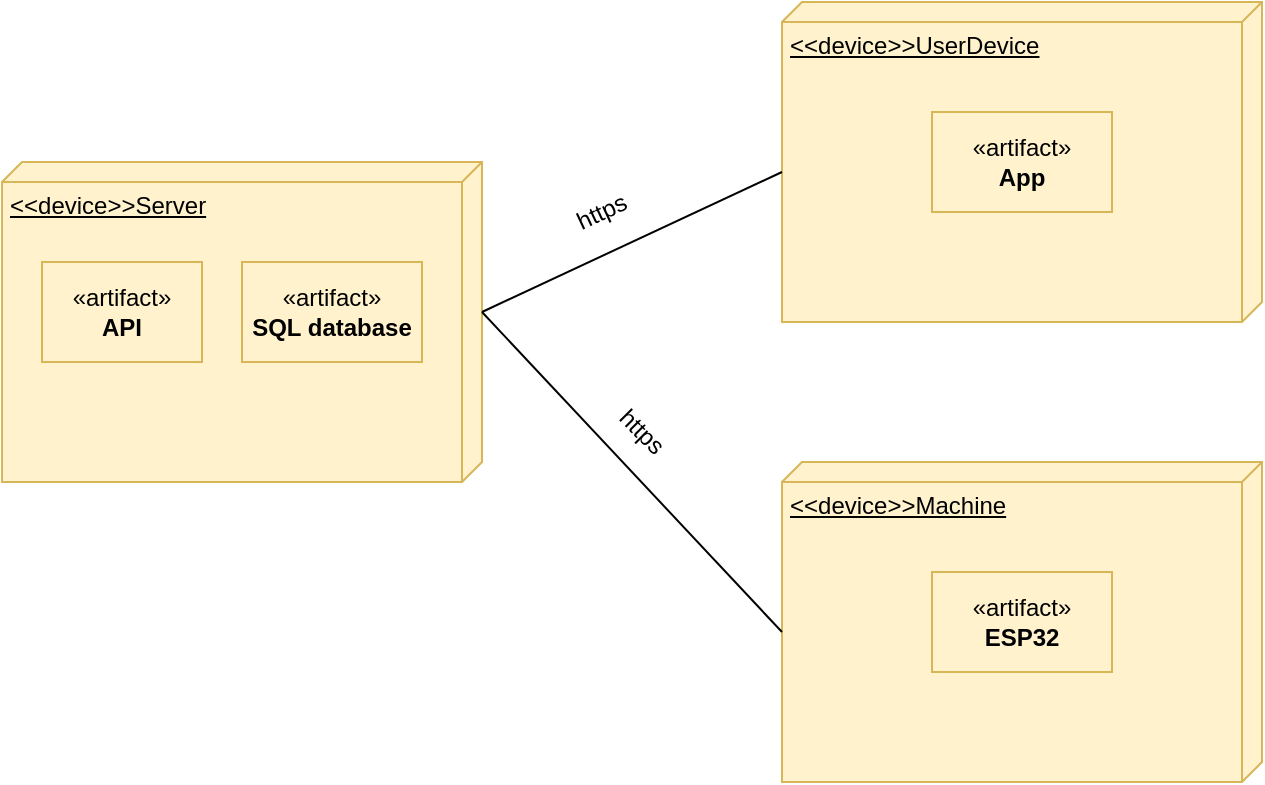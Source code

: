 <mxfile version="24.3.1" type="google">
  <diagram name="Página-1" id="UICzb-Efr3KQPmlA4pud">
    <mxGraphModel grid="1" page="1" gridSize="10" guides="1" tooltips="1" connect="1" arrows="1" fold="1" pageScale="1" pageWidth="827" pageHeight="1169" math="0" shadow="0">
      <root>
        <mxCell id="0" />
        <mxCell id="1" parent="0" />
        <mxCell id="zCJmfCgpJViqKyEr8dMd-1" value="&amp;lt;&amp;lt;device&amp;gt;&amp;gt;Server" style="verticalAlign=top;align=left;spacingTop=8;spacingLeft=2;spacingRight=12;shape=cube;size=10;direction=south;fontStyle=4;html=1;whiteSpace=wrap;fillColor=#fff2cc;strokeColor=#d6b656;" vertex="1" parent="1">
          <mxGeometry x="100" y="130" width="240" height="160" as="geometry" />
        </mxCell>
        <mxCell id="zCJmfCgpJViqKyEr8dMd-2" value="«artifact»&lt;br&gt;&lt;b&gt;API&lt;/b&gt;" style="html=1;whiteSpace=wrap;fillColor=#fff2cc;strokeColor=#d6b656;" vertex="1" parent="1">
          <mxGeometry x="120" y="180" width="80" height="50" as="geometry" />
        </mxCell>
        <mxCell id="zCJmfCgpJViqKyEr8dMd-3" value="«artifact»&lt;br&gt;&lt;b&gt;SQL database&lt;/b&gt;" style="html=1;whiteSpace=wrap;fillColor=#fff2cc;strokeColor=#d6b656;" vertex="1" parent="1">
          <mxGeometry x="220" y="180" width="90" height="50" as="geometry" />
        </mxCell>
        <mxCell id="zCJmfCgpJViqKyEr8dMd-4" value="&amp;lt;&amp;lt;device&amp;gt;&amp;gt;UserDevice" style="verticalAlign=top;align=left;spacingTop=8;spacingLeft=2;spacingRight=12;shape=cube;size=10;direction=south;fontStyle=4;html=1;whiteSpace=wrap;fillColor=#fff2cc;strokeColor=#d6b656;" vertex="1" parent="1">
          <mxGeometry x="490" y="50" width="240" height="160" as="geometry" />
        </mxCell>
        <mxCell id="zCJmfCgpJViqKyEr8dMd-5" value="«artifact»&lt;br&gt;&lt;b&gt;App&lt;/b&gt;" style="html=1;whiteSpace=wrap;fillColor=#fff2cc;strokeColor=#d6b656;" vertex="1" parent="1">
          <mxGeometry x="565" y="105" width="90" height="50" as="geometry" />
        </mxCell>
        <mxCell id="zCJmfCgpJViqKyEr8dMd-6" style="rounded=0;orthogonalLoop=1;jettySize=auto;html=1;exitX=0;exitY=0;exitDx=75;exitDy=0;exitPerimeter=0;entryX=0;entryY=0;entryDx=85;entryDy=240;entryPerimeter=0;strokeColor=default;endArrow=none;endFill=0;" edge="1" parent="1" source="zCJmfCgpJViqKyEr8dMd-1" target="zCJmfCgpJViqKyEr8dMd-4">
          <mxGeometry relative="1" as="geometry" />
        </mxCell>
        <mxCell id="zCJmfCgpJViqKyEr8dMd-7" value="https" style="text;html=1;align=center;verticalAlign=middle;whiteSpace=wrap;rounded=0;rotation=-25;" vertex="1" parent="1">
          <mxGeometry x="370" y="140" width="60" height="30" as="geometry" />
        </mxCell>
        <mxCell id="zCJmfCgpJViqKyEr8dMd-8" value="&amp;lt;&amp;lt;device&amp;gt;&amp;gt;Machine" style="verticalAlign=top;align=left;spacingTop=8;spacingLeft=2;spacingRight=12;shape=cube;size=10;direction=south;fontStyle=4;html=1;whiteSpace=wrap;fillColor=#fff2cc;strokeColor=#d6b656;" vertex="1" parent="1">
          <mxGeometry x="490" y="280" width="240" height="160" as="geometry" />
        </mxCell>
        <mxCell id="zCJmfCgpJViqKyEr8dMd-9" value="«artifact»&lt;br&gt;&lt;b&gt;ESP32&lt;/b&gt;" style="html=1;whiteSpace=wrap;fillColor=#fff2cc;strokeColor=#d6b656;" vertex="1" parent="1">
          <mxGeometry x="565" y="335" width="90" height="50" as="geometry" />
        </mxCell>
        <mxCell id="zCJmfCgpJViqKyEr8dMd-10" style="rounded=0;orthogonalLoop=1;jettySize=auto;html=1;exitX=0;exitY=0;exitDx=75;exitDy=0;exitPerimeter=0;entryX=0;entryY=0;entryDx=85;entryDy=240;entryPerimeter=0;endArrow=none;endFill=0;" edge="1" parent="1" source="zCJmfCgpJViqKyEr8dMd-1" target="zCJmfCgpJViqKyEr8dMd-8">
          <mxGeometry relative="1" as="geometry" />
        </mxCell>
        <mxCell id="zCJmfCgpJViqKyEr8dMd-11" value="https" style="text;html=1;align=center;verticalAlign=middle;whiteSpace=wrap;rounded=0;rotation=45;" vertex="1" parent="1">
          <mxGeometry x="390" y="250" width="60" height="30" as="geometry" />
        </mxCell>
      </root>
    </mxGraphModel>
  </diagram>
</mxfile>
